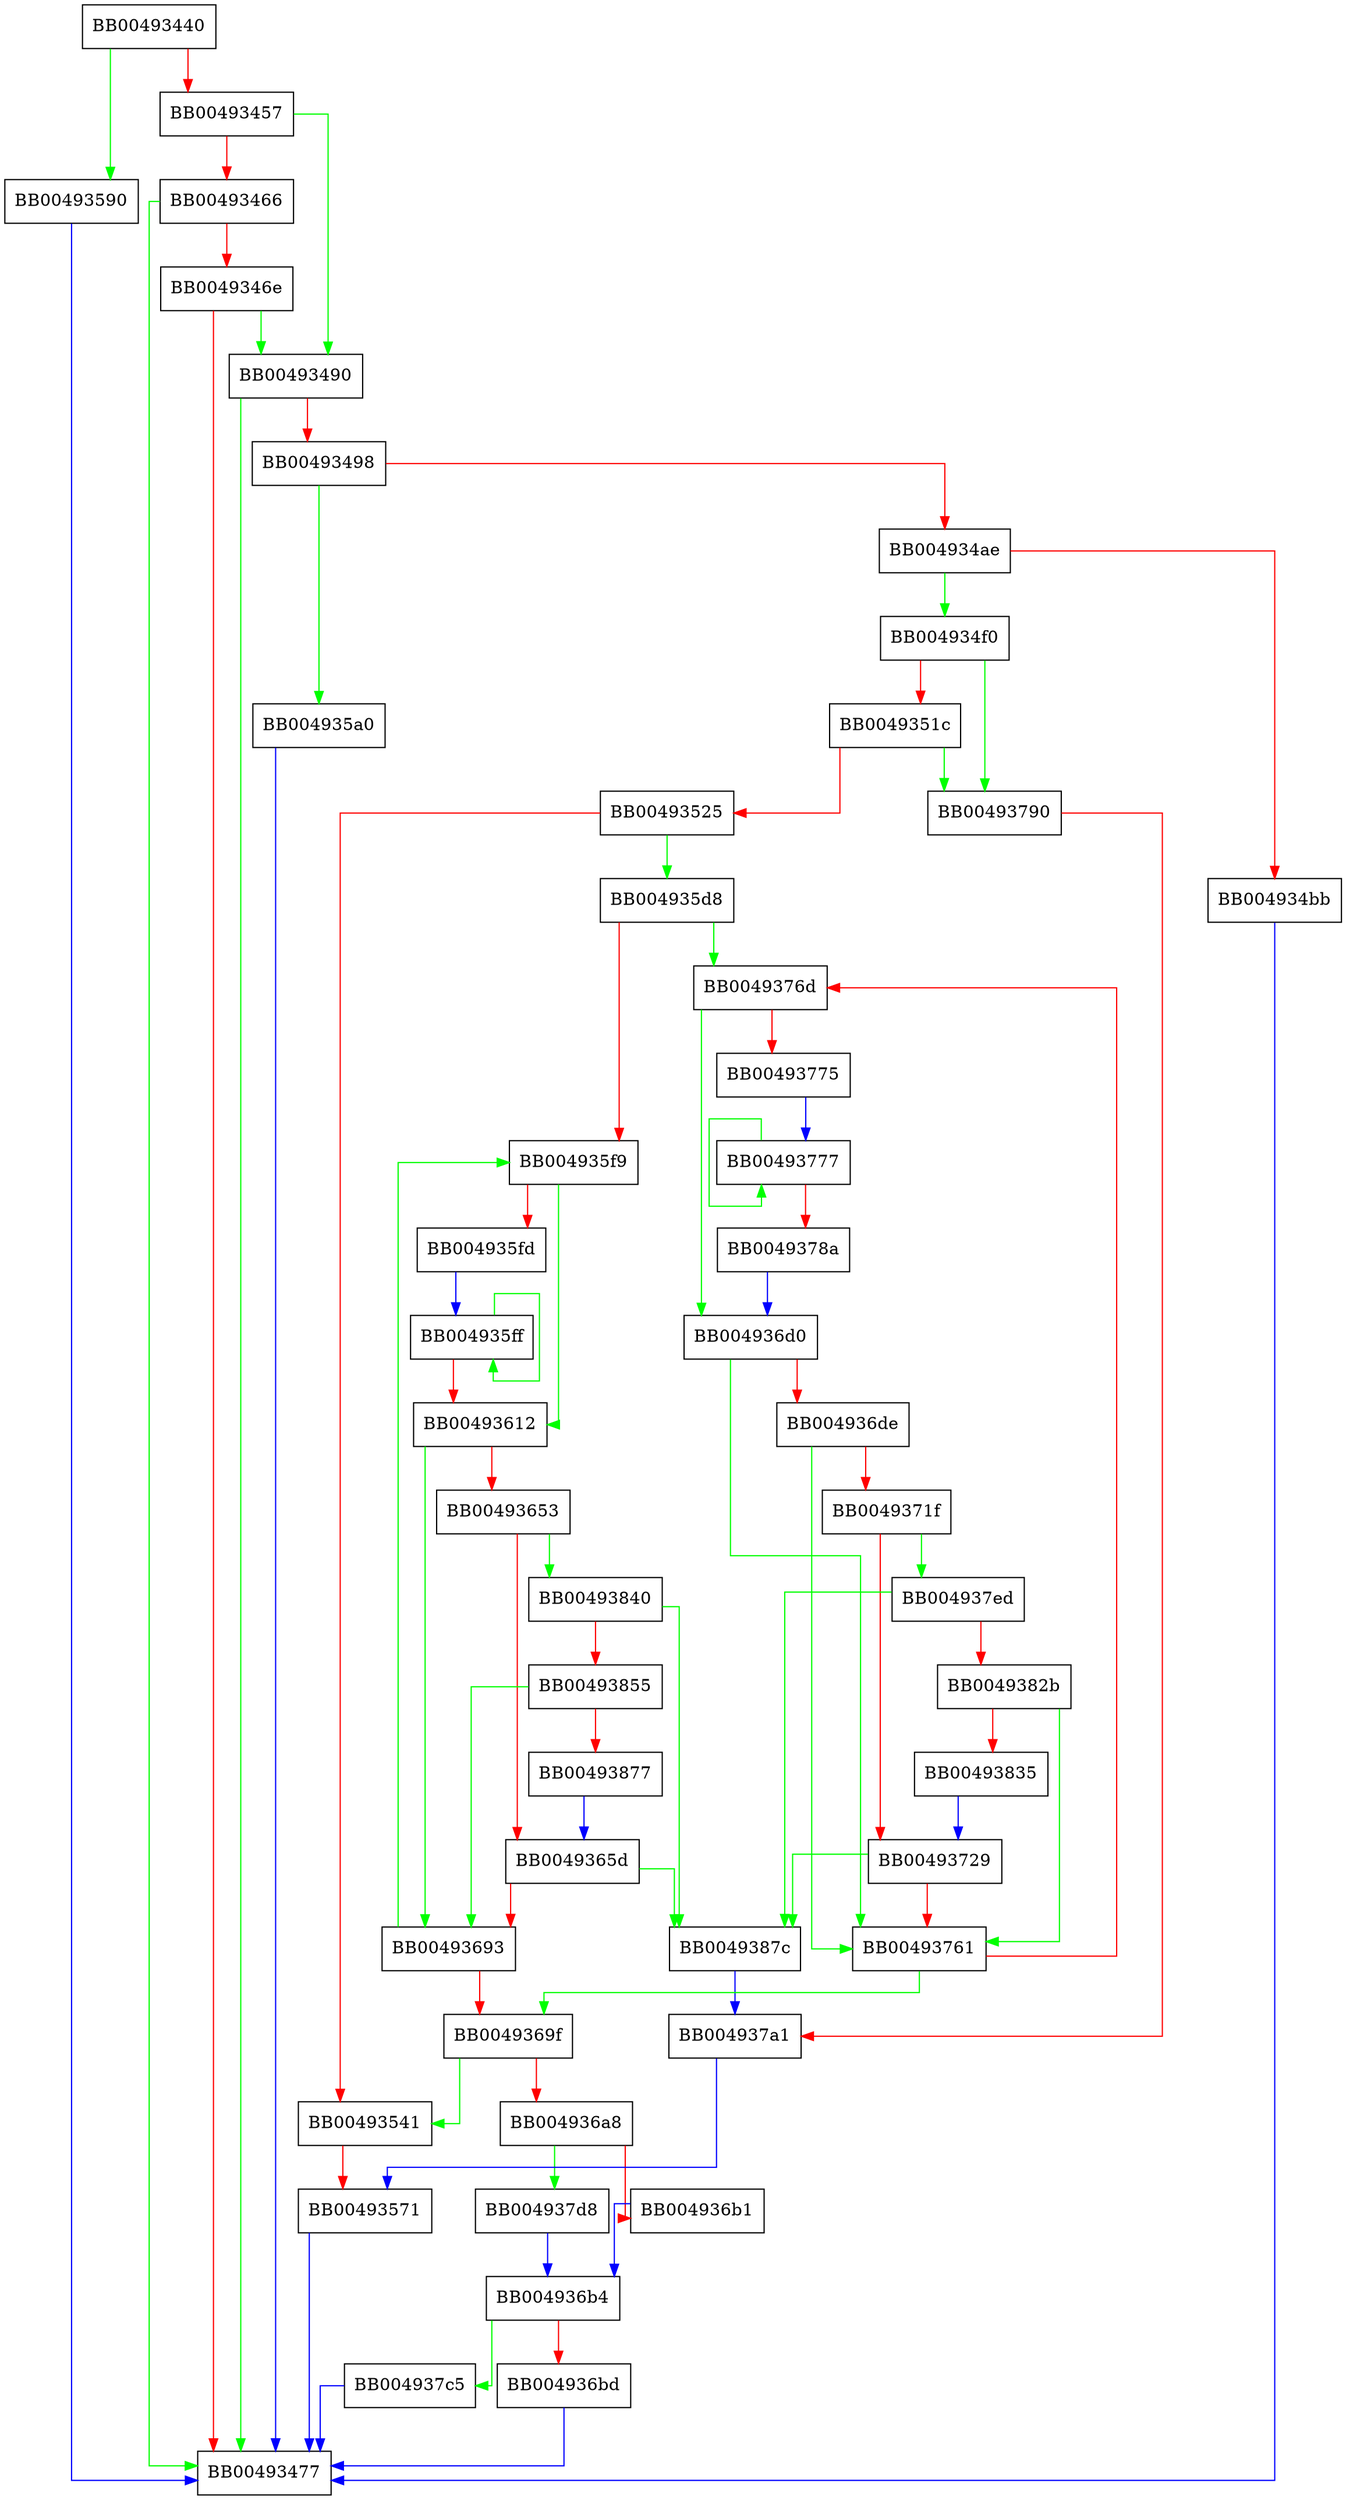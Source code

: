 digraph SSL_bytes_to_cipher_list {
  node [shape="box"];
  graph [splines=ortho];
  BB00493440 -> BB00493590 [color="green"];
  BB00493440 -> BB00493457 [color="red"];
  BB00493457 -> BB00493490 [color="green"];
  BB00493457 -> BB00493466 [color="red"];
  BB00493466 -> BB00493477 [color="green"];
  BB00493466 -> BB0049346e [color="red"];
  BB0049346e -> BB00493490 [color="green"];
  BB0049346e -> BB00493477 [color="red"];
  BB00493490 -> BB00493477 [color="green"];
  BB00493490 -> BB00493498 [color="red"];
  BB00493498 -> BB004935a0 [color="green"];
  BB00493498 -> BB004934ae [color="red"];
  BB004934ae -> BB004934f0 [color="green"];
  BB004934ae -> BB004934bb [color="red"];
  BB004934bb -> BB00493477 [color="blue"];
  BB004934f0 -> BB00493790 [color="green"];
  BB004934f0 -> BB0049351c [color="red"];
  BB0049351c -> BB00493790 [color="green"];
  BB0049351c -> BB00493525 [color="red"];
  BB00493525 -> BB004935d8 [color="green"];
  BB00493525 -> BB00493541 [color="red"];
  BB00493541 -> BB00493571 [color="red"];
  BB00493571 -> BB00493477 [color="blue"];
  BB00493590 -> BB00493477 [color="blue"];
  BB004935a0 -> BB00493477 [color="blue"];
  BB004935d8 -> BB0049376d [color="green"];
  BB004935d8 -> BB004935f9 [color="red"];
  BB004935f9 -> BB00493612 [color="green"];
  BB004935f9 -> BB004935fd [color="red"];
  BB004935fd -> BB004935ff [color="blue"];
  BB004935ff -> BB004935ff [color="green"];
  BB004935ff -> BB00493612 [color="red"];
  BB00493612 -> BB00493693 [color="green"];
  BB00493612 -> BB00493653 [color="red"];
  BB00493653 -> BB00493840 [color="green"];
  BB00493653 -> BB0049365d [color="red"];
  BB0049365d -> BB0049387c [color="green"];
  BB0049365d -> BB00493693 [color="red"];
  BB00493693 -> BB004935f9 [color="green"];
  BB00493693 -> BB0049369f [color="red"];
  BB0049369f -> BB00493541 [color="green"];
  BB0049369f -> BB004936a8 [color="red"];
  BB004936a8 -> BB004937d8 [color="green"];
  BB004936a8 -> BB004936b1 [color="red"];
  BB004936b1 -> BB004936b4 [color="blue"];
  BB004936b4 -> BB004937c5 [color="green"];
  BB004936b4 -> BB004936bd [color="red"];
  BB004936bd -> BB00493477 [color="blue"];
  BB004936d0 -> BB00493761 [color="green"];
  BB004936d0 -> BB004936de [color="red"];
  BB004936de -> BB00493761 [color="green"];
  BB004936de -> BB0049371f [color="red"];
  BB0049371f -> BB004937ed [color="green"];
  BB0049371f -> BB00493729 [color="red"];
  BB00493729 -> BB0049387c [color="green"];
  BB00493729 -> BB00493761 [color="red"];
  BB00493761 -> BB0049369f [color="green"];
  BB00493761 -> BB0049376d [color="red"];
  BB0049376d -> BB004936d0 [color="green"];
  BB0049376d -> BB00493775 [color="red"];
  BB00493775 -> BB00493777 [color="blue"];
  BB00493777 -> BB00493777 [color="green"];
  BB00493777 -> BB0049378a [color="red"];
  BB0049378a -> BB004936d0 [color="blue"];
  BB00493790 -> BB004937a1 [color="red"];
  BB004937a1 -> BB00493571 [color="blue"];
  BB004937c5 -> BB00493477 [color="blue"];
  BB004937d8 -> BB004936b4 [color="blue"];
  BB004937ed -> BB0049387c [color="green"];
  BB004937ed -> BB0049382b [color="red"];
  BB0049382b -> BB00493761 [color="green"];
  BB0049382b -> BB00493835 [color="red"];
  BB00493835 -> BB00493729 [color="blue"];
  BB00493840 -> BB0049387c [color="green"];
  BB00493840 -> BB00493855 [color="red"];
  BB00493855 -> BB00493693 [color="green"];
  BB00493855 -> BB00493877 [color="red"];
  BB00493877 -> BB0049365d [color="blue"];
  BB0049387c -> BB004937a1 [color="blue"];
}